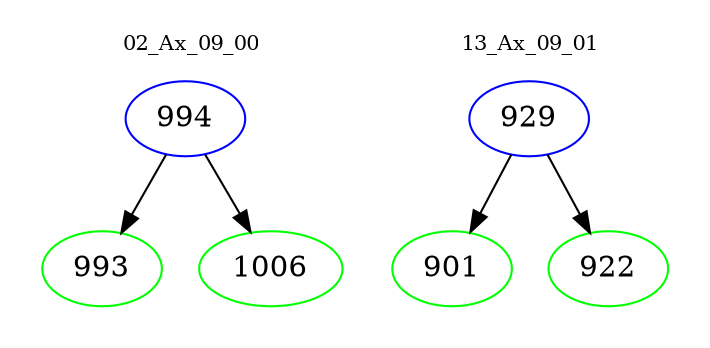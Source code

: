 digraph{
subgraph cluster_0 {
color = white
label = "02_Ax_09_00";
fontsize=10;
T0_994 [label="994", color="blue"]
T0_994 -> T0_993 [color="black"]
T0_993 [label="993", color="green"]
T0_994 -> T0_1006 [color="black"]
T0_1006 [label="1006", color="green"]
}
subgraph cluster_1 {
color = white
label = "13_Ax_09_01";
fontsize=10;
T1_929 [label="929", color="blue"]
T1_929 -> T1_901 [color="black"]
T1_901 [label="901", color="green"]
T1_929 -> T1_922 [color="black"]
T1_922 [label="922", color="green"]
}
}
